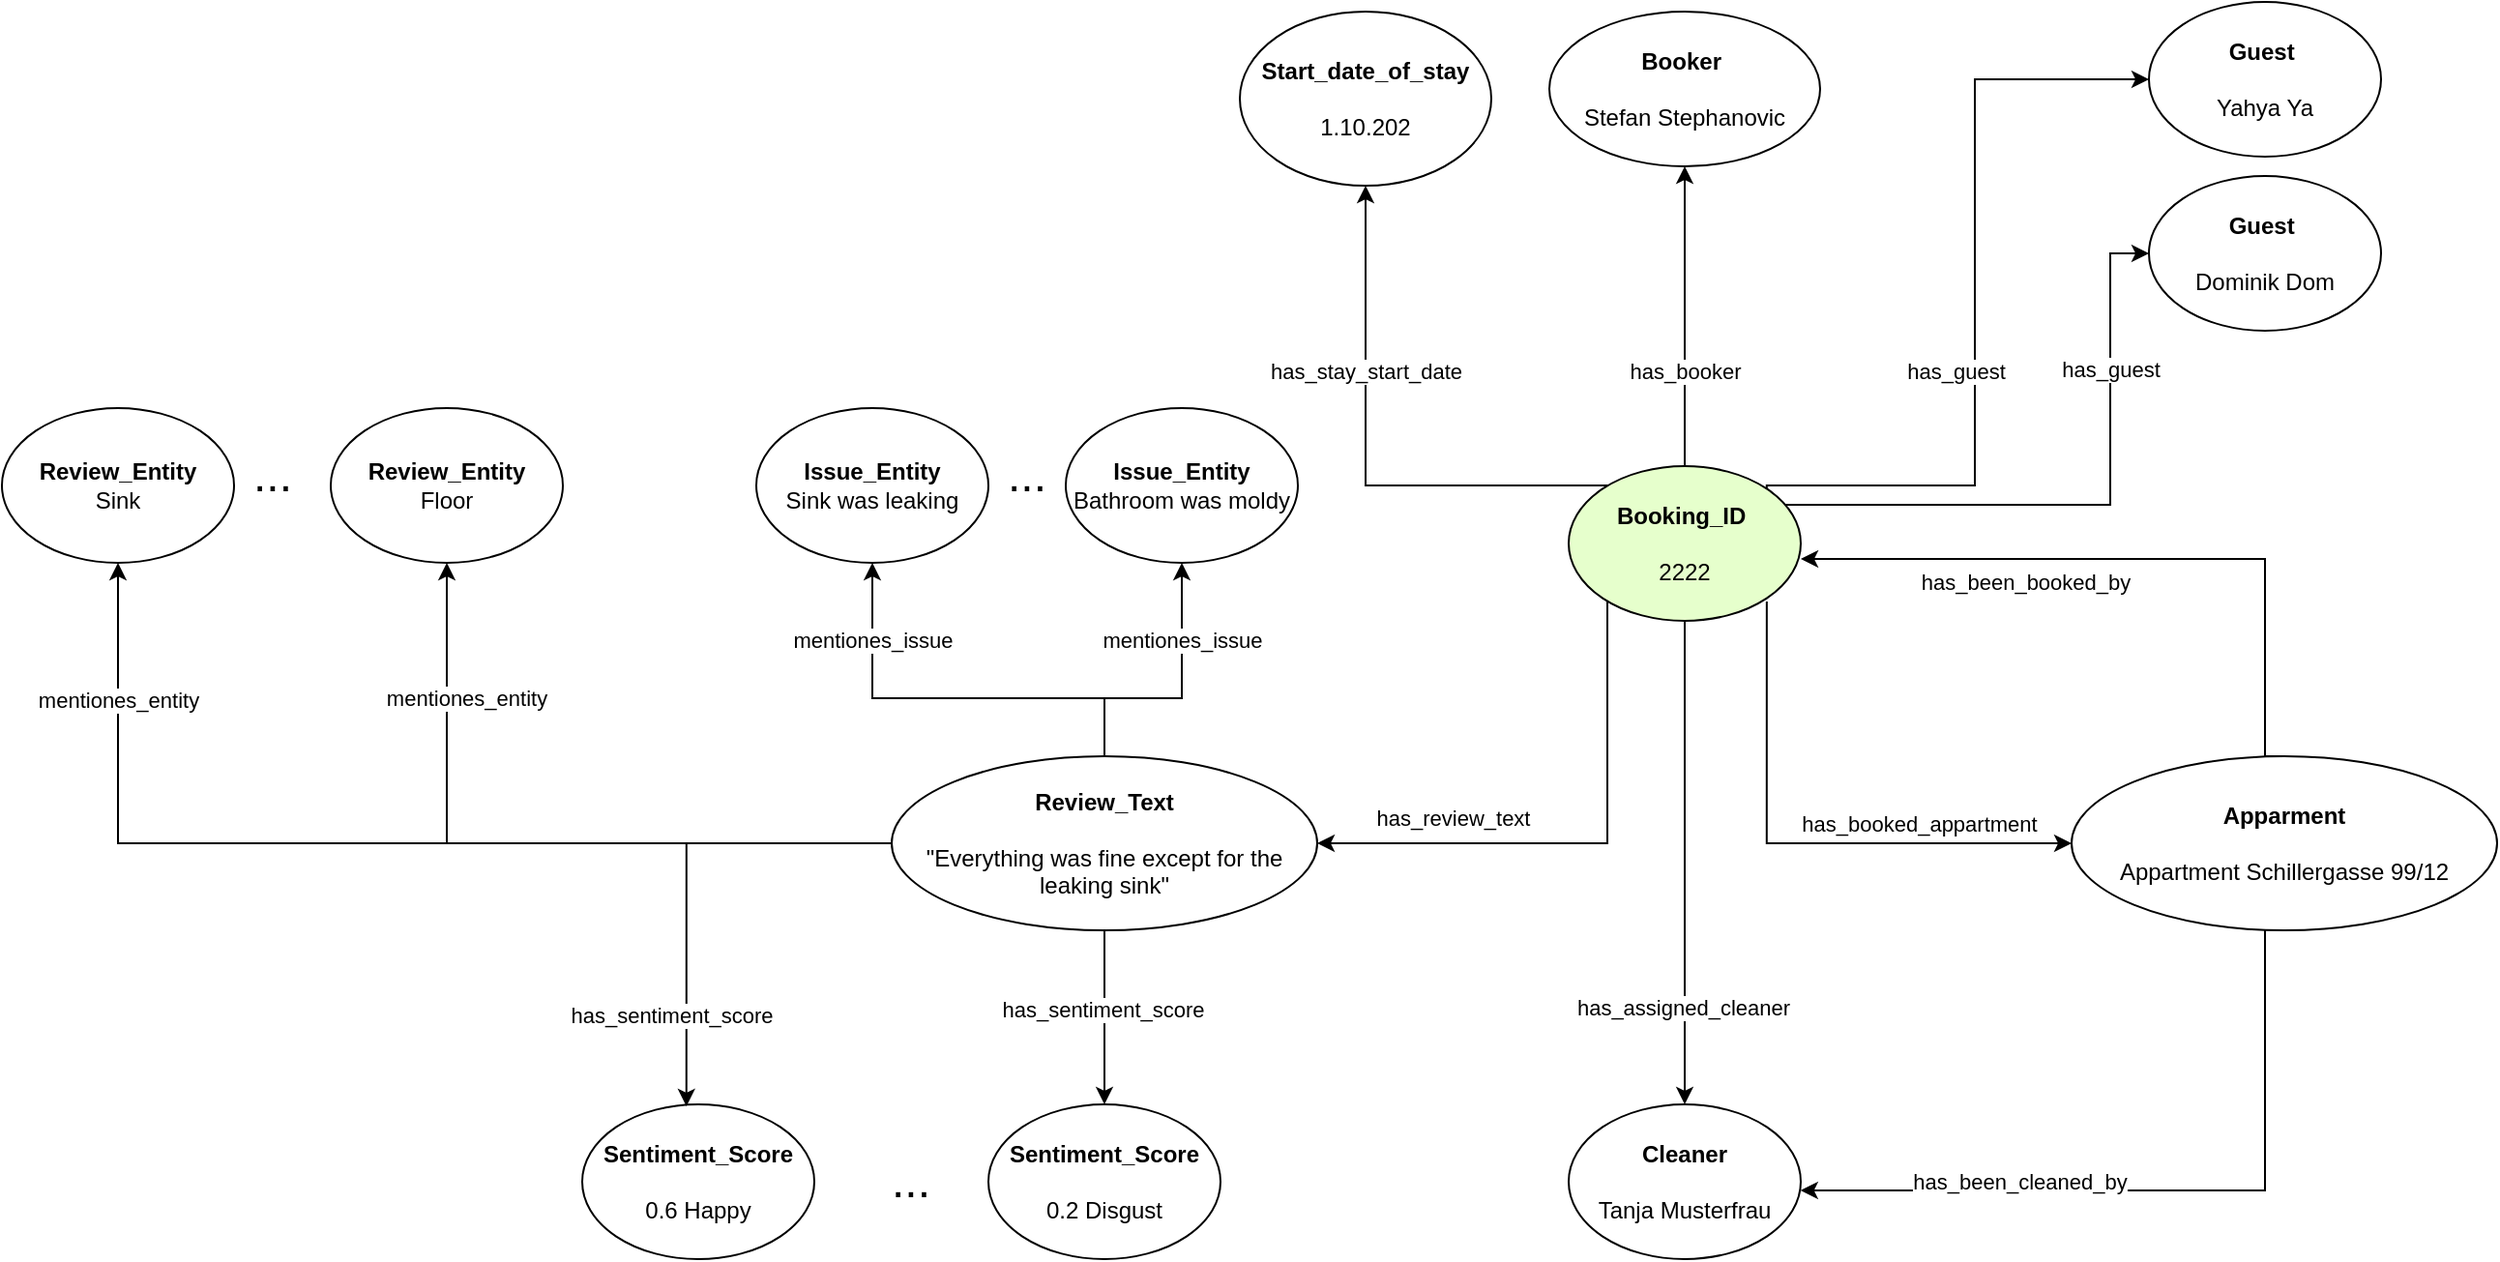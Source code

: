 <mxfile version="24.7.5" pages="2">
  <diagram name="Page-1" id="O2TSkYeKENQtHHceO6U9">
    <mxGraphModel dx="2478" dy="1061" grid="1" gridSize="10" guides="1" tooltips="1" connect="1" arrows="1" fold="1" page="1" pageScale="1" pageWidth="827" pageHeight="1169" math="0" shadow="0">
      <root>
        <mxCell id="0" />
        <mxCell id="1" parent="0" />
        <mxCell id="Nqe4G74S5Q0CVfayF0zi-5" style="edgeStyle=orthogonalEdgeStyle;rounded=0;orthogonalLoop=1;jettySize=auto;html=1;exitX=1;exitY=0.5;exitDx=0;exitDy=0;" parent="1" target="Nqe4G74S5Q0CVfayF0zi-6" edge="1">
          <mxGeometry relative="1" as="geometry">
            <mxPoint x="620.0" y="480" as="targetPoint" />
            <mxPoint x="450" y="630" as="sourcePoint" />
            <Array as="points">
              <mxPoint x="450" y="610" />
              <mxPoint x="660" y="610" />
              <mxPoint x="660" y="480" />
            </Array>
          </mxGeometry>
        </mxCell>
        <mxCell id="Nqe4G74S5Q0CVfayF0zi-7" value="has_guest" style="edgeLabel;html=1;align=center;verticalAlign=middle;resizable=0;points=[];" parent="Nqe4G74S5Q0CVfayF0zi-5" vertex="1" connectable="0">
          <mxGeometry x="0.188" y="2" relative="1" as="geometry">
            <mxPoint x="4" y="-68" as="offset" />
          </mxGeometry>
        </mxCell>
        <mxCell id="Nqe4G74S5Q0CVfayF0zi-12" style="edgeStyle=orthogonalEdgeStyle;rounded=0;orthogonalLoop=1;jettySize=auto;html=1;exitX=1;exitY=0;exitDx=0;exitDy=0;entryX=0;entryY=0.5;entryDx=0;entryDy=0;" parent="1" source="Nqe4G74S5Q0CVfayF0zi-1" target="Nqe4G74S5Q0CVfayF0zi-11" edge="1">
          <mxGeometry relative="1" as="geometry">
            <Array as="points">
              <mxPoint x="482" y="600" />
              <mxPoint x="590" y="600" />
              <mxPoint x="590" y="390" />
            </Array>
          </mxGeometry>
        </mxCell>
        <mxCell id="Nqe4G74S5Q0CVfayF0zi-13" value="has_guest" style="edgeLabel;html=1;align=center;verticalAlign=middle;resizable=0;points=[];" parent="Nqe4G74S5Q0CVfayF0zi-12" vertex="1" connectable="0">
          <mxGeometry x="0.244" y="2" relative="1" as="geometry">
            <mxPoint x="-8" y="86" as="offset" />
          </mxGeometry>
        </mxCell>
        <mxCell id="Nqe4G74S5Q0CVfayF0zi-22" style="edgeStyle=orthogonalEdgeStyle;rounded=0;orthogonalLoop=1;jettySize=auto;html=1;exitX=0.5;exitY=1;exitDx=0;exitDy=0;entryX=1;entryY=0.5;entryDx=0;entryDy=0;" parent="1" source="Nqe4G74S5Q0CVfayF0zi-1" target="Nqe4G74S5Q0CVfayF0zi-21" edge="1">
          <mxGeometry relative="1" as="geometry">
            <Array as="points">
              <mxPoint x="440" y="650" />
              <mxPoint x="400" y="650" />
              <mxPoint x="400" y="785" />
            </Array>
          </mxGeometry>
        </mxCell>
        <mxCell id="Nqe4G74S5Q0CVfayF0zi-23" value="has_review_text" style="edgeLabel;html=1;align=center;verticalAlign=middle;resizable=0;points=[];" parent="Nqe4G74S5Q0CVfayF0zi-22" vertex="1" connectable="0">
          <mxGeometry x="0.08" y="1" relative="1" as="geometry">
            <mxPoint x="-81" y="-5" as="offset" />
          </mxGeometry>
        </mxCell>
        <mxCell id="Nqe4G74S5Q0CVfayF0zi-3" style="edgeStyle=orthogonalEdgeStyle;rounded=0;orthogonalLoop=1;jettySize=auto;html=1;" parent="1" source="Nqe4G74S5Q0CVfayF0zi-1" target="Nqe4G74S5Q0CVfayF0zi-2" edge="1">
          <mxGeometry relative="1" as="geometry" />
        </mxCell>
        <mxCell id="Nqe4G74S5Q0CVfayF0zi-4" value="has_booker" style="edgeLabel;html=1;align=center;verticalAlign=middle;resizable=0;points=[];" parent="Nqe4G74S5Q0CVfayF0zi-3" vertex="1" connectable="0">
          <mxGeometry y="1" relative="1" as="geometry">
            <mxPoint x="1" y="28" as="offset" />
          </mxGeometry>
        </mxCell>
        <mxCell id="Nqe4G74S5Q0CVfayF0zi-2" value="&lt;b&gt;Booker&amp;nbsp;&lt;/b&gt;&lt;div&gt;&lt;br&gt;&lt;/div&gt;&lt;div&gt;Stefan Stephanovic&lt;/div&gt;" style="ellipse;whiteSpace=wrap;html=1;" parent="1" vertex="1">
          <mxGeometry x="370" y="355" width="140" height="80" as="geometry" />
        </mxCell>
        <mxCell id="Nqe4G74S5Q0CVfayF0zi-6" value="&lt;b&gt;Guest&lt;/b&gt;&amp;nbsp;&lt;div&gt;&lt;br&gt;&lt;/div&gt;&lt;div&gt;Dominik Dom&lt;/div&gt;" style="ellipse;whiteSpace=wrap;html=1;" parent="1" vertex="1">
          <mxGeometry x="680" y="440" width="120" height="80" as="geometry" />
        </mxCell>
        <mxCell id="Nqe4G74S5Q0CVfayF0zi-15" style="edgeStyle=orthogonalEdgeStyle;rounded=0;orthogonalLoop=1;jettySize=auto;html=1;exitX=0;exitY=0.5;exitDx=0;exitDy=0;entryX=0.5;entryY=1;entryDx=0;entryDy=0;" parent="1" source="Nqe4G74S5Q0CVfayF0zi-1" target="Nqe4G74S5Q0CVfayF0zi-14" edge="1">
          <mxGeometry relative="1" as="geometry">
            <Array as="points">
              <mxPoint x="400" y="630" />
              <mxPoint x="400" y="600" />
              <mxPoint x="275" y="600" />
            </Array>
          </mxGeometry>
        </mxCell>
        <mxCell id="Nqe4G74S5Q0CVfayF0zi-16" value="has_stay_start_date" style="edgeLabel;html=1;align=center;verticalAlign=middle;resizable=0;points=[];" parent="Nqe4G74S5Q0CVfayF0zi-15" vertex="1" connectable="0">
          <mxGeometry x="0.227" y="1" relative="1" as="geometry">
            <mxPoint x="1" y="-32" as="offset" />
          </mxGeometry>
        </mxCell>
        <mxCell id="Nqe4G74S5Q0CVfayF0zi-11" value="&lt;b&gt;Guest&amp;nbsp;&lt;/b&gt;&lt;div&gt;&lt;br&gt;&lt;/div&gt;&lt;div&gt;Yahya Ya&lt;/div&gt;" style="ellipse;whiteSpace=wrap;html=1;" parent="1" vertex="1">
          <mxGeometry x="680" y="350" width="120" height="80" as="geometry" />
        </mxCell>
        <mxCell id="Nqe4G74S5Q0CVfayF0zi-14" value="&lt;b&gt;Start_date_of_stay&lt;/b&gt;&lt;div&gt;&lt;br&gt;&lt;/div&gt;&lt;div&gt;1.10.202&lt;/div&gt;" style="ellipse;whiteSpace=wrap;html=1;" parent="1" vertex="1">
          <mxGeometry x="210" y="355" width="130" height="90" as="geometry" />
        </mxCell>
        <mxCell id="Nqe4G74S5Q0CVfayF0zi-27" style="edgeStyle=orthogonalEdgeStyle;rounded=0;orthogonalLoop=1;jettySize=auto;html=1;exitX=0.5;exitY=1;exitDx=0;exitDy=0;entryX=0.5;entryY=0;entryDx=0;entryDy=0;" parent="1" source="Nqe4G74S5Q0CVfayF0zi-21" target="Nqe4G74S5Q0CVfayF0zi-26" edge="1">
          <mxGeometry relative="1" as="geometry" />
        </mxCell>
        <mxCell id="Nqe4G74S5Q0CVfayF0zi-29" value="has_sentiment_score" style="edgeLabel;html=1;align=center;verticalAlign=middle;resizable=0;points=[];" parent="Nqe4G74S5Q0CVfayF0zi-27" vertex="1" connectable="0">
          <mxGeometry x="-0.098" y="-1" relative="1" as="geometry">
            <mxPoint as="offset" />
          </mxGeometry>
        </mxCell>
        <mxCell id="p7gnB-vaG53nMxyORbrQ-7" style="edgeStyle=orthogonalEdgeStyle;rounded=0;orthogonalLoop=1;jettySize=auto;html=1;exitX=0;exitY=0.5;exitDx=0;exitDy=0;entryX=0.5;entryY=1;entryDx=0;entryDy=0;" edge="1" parent="1" source="Nqe4G74S5Q0CVfayF0zi-21" target="p7gnB-vaG53nMxyORbrQ-6">
          <mxGeometry relative="1" as="geometry">
            <Array as="points">
              <mxPoint x="-200" y="785" />
            </Array>
          </mxGeometry>
        </mxCell>
        <mxCell id="p7gnB-vaG53nMxyORbrQ-8" value="mentiones_entity" style="edgeLabel;html=1;align=center;verticalAlign=middle;resizable=0;points=[];" vertex="1" connectable="0" parent="p7gnB-vaG53nMxyORbrQ-7">
          <mxGeometry x="0.396" y="1" relative="1" as="geometry">
            <mxPoint x="11" y="-43" as="offset" />
          </mxGeometry>
        </mxCell>
        <mxCell id="p7gnB-vaG53nMxyORbrQ-12" style="edgeStyle=orthogonalEdgeStyle;rounded=0;orthogonalLoop=1;jettySize=auto;html=1;exitX=0.5;exitY=0;exitDx=0;exitDy=0;" edge="1" parent="1" source="Nqe4G74S5Q0CVfayF0zi-21" target="p7gnB-vaG53nMxyORbrQ-9">
          <mxGeometry relative="1" as="geometry">
            <Array as="points">
              <mxPoint x="140" y="710" />
              <mxPoint x="20" y="710" />
            </Array>
          </mxGeometry>
        </mxCell>
        <mxCell id="p7gnB-vaG53nMxyORbrQ-14" value="mentiones_issue" style="edgeLabel;html=1;align=center;verticalAlign=middle;resizable=0;points=[];" vertex="1" connectable="0" parent="p7gnB-vaG53nMxyORbrQ-12">
          <mxGeometry x="0.709" y="-2" relative="1" as="geometry">
            <mxPoint x="-2" y="8" as="offset" />
          </mxGeometry>
        </mxCell>
        <mxCell id="p7gnB-vaG53nMxyORbrQ-13" style="edgeStyle=orthogonalEdgeStyle;rounded=0;orthogonalLoop=1;jettySize=auto;html=1;exitX=0.5;exitY=0;exitDx=0;exitDy=0;entryX=0.5;entryY=1;entryDx=0;entryDy=0;" edge="1" parent="1" source="Nqe4G74S5Q0CVfayF0zi-21" target="p7gnB-vaG53nMxyORbrQ-11">
          <mxGeometry relative="1" as="geometry">
            <Array as="points">
              <mxPoint x="140" y="710" />
              <mxPoint x="180" y="710" />
            </Array>
          </mxGeometry>
        </mxCell>
        <mxCell id="Nqe4G74S5Q0CVfayF0zi-21" value="&lt;b&gt;Review_Text&lt;/b&gt;&lt;div&gt;&lt;br&gt;&lt;/div&gt;&lt;div&gt;&quot;Everything was fine except for the leaking sink&quot;&lt;/div&gt;" style="ellipse;whiteSpace=wrap;html=1;" parent="1" vertex="1">
          <mxGeometry x="30" y="740" width="220" height="90" as="geometry" />
        </mxCell>
        <mxCell id="Nqe4G74S5Q0CVfayF0zi-24" value="&lt;b&gt;Sentiment_Score&lt;/b&gt;&lt;div&gt;&lt;br&gt;&lt;/div&gt;&lt;div&gt;0.6 Happy&lt;/div&gt;" style="ellipse;whiteSpace=wrap;html=1;" parent="1" vertex="1">
          <mxGeometry x="-130" y="920" width="120" height="80" as="geometry" />
        </mxCell>
        <mxCell id="Nqe4G74S5Q0CVfayF0zi-25" style="edgeStyle=orthogonalEdgeStyle;rounded=0;orthogonalLoop=1;jettySize=auto;html=1;entryX=0.449;entryY=0.012;entryDx=0;entryDy=0;entryPerimeter=0;" parent="1" source="Nqe4G74S5Q0CVfayF0zi-21" target="Nqe4G74S5Q0CVfayF0zi-24" edge="1">
          <mxGeometry relative="1" as="geometry" />
        </mxCell>
        <mxCell id="Nqe4G74S5Q0CVfayF0zi-28" value="has_sentiment_score" style="edgeLabel;html=1;align=center;verticalAlign=middle;resizable=0;points=[];" parent="Nqe4G74S5Q0CVfayF0zi-25" vertex="1" connectable="0">
          <mxGeometry x="-0.101" y="-1" relative="1" as="geometry">
            <mxPoint x="-7" y="86" as="offset" />
          </mxGeometry>
        </mxCell>
        <mxCell id="Nqe4G74S5Q0CVfayF0zi-26" value="&lt;b&gt;Sentiment_Score&lt;/b&gt;&lt;div&gt;&lt;br&gt;&lt;/div&gt;&lt;div&gt;0.2 Disgust&lt;/div&gt;" style="ellipse;whiteSpace=wrap;html=1;" parent="1" vertex="1">
          <mxGeometry x="80" y="920" width="120" height="80" as="geometry" />
        </mxCell>
        <mxCell id="Nqe4G74S5Q0CVfayF0zi-30" style="edgeStyle=orthogonalEdgeStyle;rounded=0;orthogonalLoop=1;jettySize=auto;html=1;exitX=1;exitY=1;exitDx=0;exitDy=0;entryX=0;entryY=0.5;entryDx=0;entryDy=0;" parent="1" target="Nqe4G74S5Q0CVfayF0zi-31" edge="1">
          <mxGeometry relative="1" as="geometry">
            <mxPoint x="686.291" y="771.72" as="targetPoint" />
            <mxPoint x="482.426" y="660.004" as="sourcePoint" />
            <Array as="points">
              <mxPoint x="482" y="785" />
            </Array>
          </mxGeometry>
        </mxCell>
        <mxCell id="Nqe4G74S5Q0CVfayF0zi-32" value="has_booked_appartment" style="edgeLabel;html=1;align=center;verticalAlign=middle;resizable=0;points=[];" parent="Nqe4G74S5Q0CVfayF0zi-30" vertex="1" connectable="0">
          <mxGeometry x="-0.142" y="1" relative="1" as="geometry">
            <mxPoint x="77" y="-6" as="offset" />
          </mxGeometry>
        </mxCell>
        <mxCell id="Nqe4G74S5Q0CVfayF0zi-34" style="edgeStyle=orthogonalEdgeStyle;rounded=0;orthogonalLoop=1;jettySize=auto;html=1;exitX=0.5;exitY=1;exitDx=0;exitDy=0;entryX=0.5;entryY=0;entryDx=0;entryDy=0;" parent="1" source="Nqe4G74S5Q0CVfayF0zi-1" target="Nqe4G74S5Q0CVfayF0zi-33" edge="1">
          <mxGeometry relative="1" as="geometry" />
        </mxCell>
        <mxCell id="Nqe4G74S5Q0CVfayF0zi-35" value="has_assigned_cleaner" style="edgeLabel;html=1;align=center;verticalAlign=middle;resizable=0;points=[];" parent="Nqe4G74S5Q0CVfayF0zi-34" vertex="1" connectable="0">
          <mxGeometry x="0.534" y="-1" relative="1" as="geometry">
            <mxPoint y="8" as="offset" />
          </mxGeometry>
        </mxCell>
        <mxCell id="Nqe4G74S5Q0CVfayF0zi-1" value="&lt;b&gt;Booking_ID&lt;/b&gt;&amp;nbsp;&lt;div&gt;&lt;br&gt;&lt;/div&gt;&lt;div&gt;2222&lt;/div&gt;" style="ellipse;whiteSpace=wrap;html=1;fillColor=#E6FFCC;" parent="1" vertex="1">
          <mxGeometry x="380" y="590" width="120" height="80" as="geometry" />
        </mxCell>
        <mxCell id="Nqe4G74S5Q0CVfayF0zi-33" value="&lt;b&gt;Cleaner&lt;/b&gt;&lt;div&gt;&lt;br&gt;&lt;/div&gt;&lt;div&gt;Tanja Musterfrau&lt;/div&gt;" style="ellipse;whiteSpace=wrap;html=1;" parent="1" vertex="1">
          <mxGeometry x="380" y="920" width="120" height="80" as="geometry" />
        </mxCell>
        <mxCell id="Nqe4G74S5Q0CVfayF0zi-36" style="edgeStyle=orthogonalEdgeStyle;rounded=0;orthogonalLoop=1;jettySize=auto;html=1;entryX=0.999;entryY=0.556;entryDx=0;entryDy=0;entryPerimeter=0;" parent="1" source="Nqe4G74S5Q0CVfayF0zi-31" target="Nqe4G74S5Q0CVfayF0zi-33" edge="1">
          <mxGeometry relative="1" as="geometry">
            <Array as="points">
              <mxPoint x="740" y="965" />
            </Array>
            <mxPoint x="672.218" y="824.78" as="sourcePoint" />
            <mxPoint x="500" y="975" as="targetPoint" />
          </mxGeometry>
        </mxCell>
        <mxCell id="Nqe4G74S5Q0CVfayF0zi-37" value="has_been_cleaned_by" style="edgeLabel;html=1;align=center;verticalAlign=middle;resizable=0;points=[];" parent="Nqe4G74S5Q0CVfayF0zi-36" vertex="1" connectable="0">
          <mxGeometry x="0.258" relative="1" as="geometry">
            <mxPoint x="-26" y="-5" as="offset" />
          </mxGeometry>
        </mxCell>
        <mxCell id="Nqe4G74S5Q0CVfayF0zi-31" value="&lt;b&gt;Apparment&lt;/b&gt;&lt;div&gt;&lt;b&gt;&lt;br&gt;&lt;/b&gt;&lt;/div&gt;&lt;div&gt;Appartment Schillergasse 99/12&lt;/div&gt;" style="ellipse;whiteSpace=wrap;html=1;" parent="1" vertex="1">
          <mxGeometry x="640" y="740" width="220" height="90" as="geometry" />
        </mxCell>
        <mxCell id="Nqe4G74S5Q0CVfayF0zi-38" style="edgeStyle=orthogonalEdgeStyle;rounded=0;orthogonalLoop=1;jettySize=auto;html=1;exitX=0.5;exitY=0;exitDx=0;exitDy=0;entryX=1;entryY=0.6;entryDx=0;entryDy=0;entryPerimeter=0;" parent="1" source="Nqe4G74S5Q0CVfayF0zi-31" target="Nqe4G74S5Q0CVfayF0zi-1" edge="1">
          <mxGeometry relative="1" as="geometry">
            <Array as="points">
              <mxPoint x="740" y="638" />
            </Array>
          </mxGeometry>
        </mxCell>
        <mxCell id="Nqe4G74S5Q0CVfayF0zi-39" value="has_been_booked_by" style="edgeLabel;html=1;align=center;verticalAlign=middle;resizable=0;points=[];" parent="Nqe4G74S5Q0CVfayF0zi-38" vertex="1" connectable="0">
          <mxGeometry x="0.343" y="1" relative="1" as="geometry">
            <mxPoint y="11" as="offset" />
          </mxGeometry>
        </mxCell>
        <mxCell id="p7gnB-vaG53nMxyORbrQ-4" style="edgeStyle=orthogonalEdgeStyle;rounded=0;orthogonalLoop=1;jettySize=auto;html=1;entryX=0.5;entryY=1;entryDx=0;entryDy=0;" edge="1" parent="1" source="Nqe4G74S5Q0CVfayF0zi-21" target="p7gnB-vaG53nMxyORbrQ-1">
          <mxGeometry relative="1" as="geometry" />
        </mxCell>
        <mxCell id="p7gnB-vaG53nMxyORbrQ-5" value="mentiones_entity" style="edgeLabel;html=1;align=center;verticalAlign=middle;resizable=0;points=[];" vertex="1" connectable="0" parent="p7gnB-vaG53nMxyORbrQ-4">
          <mxGeometry x="0.532" relative="1" as="geometry">
            <mxPoint y="-57" as="offset" />
          </mxGeometry>
        </mxCell>
        <mxCell id="p7gnB-vaG53nMxyORbrQ-1" value="&lt;div&gt;&lt;b&gt;Review_Entity&lt;/b&gt;&lt;/div&gt;&lt;div&gt;Sink&lt;/div&gt;" style="ellipse;whiteSpace=wrap;html=1;" vertex="1" parent="1">
          <mxGeometry x="-430" y="560" width="120" height="80" as="geometry" />
        </mxCell>
        <mxCell id="p7gnB-vaG53nMxyORbrQ-3" value="&lt;font style=&quot;font-size: 24px;&quot;&gt;...&lt;/font&gt;" style="text;html=1;align=center;verticalAlign=middle;whiteSpace=wrap;rounded=0;" vertex="1" parent="1">
          <mxGeometry x="10" y="945" width="60" height="30" as="geometry" />
        </mxCell>
        <mxCell id="p7gnB-vaG53nMxyORbrQ-6" value="&lt;div&gt;&lt;b&gt;Review_Entity&lt;/b&gt;&lt;/div&gt;&lt;div&gt;Floor&lt;/div&gt;" style="ellipse;whiteSpace=wrap;html=1;" vertex="1" parent="1">
          <mxGeometry x="-260" y="560" width="120" height="80" as="geometry" />
        </mxCell>
        <mxCell id="p7gnB-vaG53nMxyORbrQ-9" value="&lt;div&gt;&lt;b&gt;Issue_Entity&lt;/b&gt;&lt;br&gt;Sink was leaking&lt;/div&gt;" style="ellipse;whiteSpace=wrap;html=1;" vertex="1" parent="1">
          <mxGeometry x="-40" y="560" width="120" height="80" as="geometry" />
        </mxCell>
        <mxCell id="p7gnB-vaG53nMxyORbrQ-10" value="&lt;font style=&quot;font-size: 24px;&quot;&gt;...&lt;/font&gt;" style="text;html=1;align=center;verticalAlign=middle;whiteSpace=wrap;rounded=0;" vertex="1" parent="1">
          <mxGeometry x="-320" y="580" width="60" height="30" as="geometry" />
        </mxCell>
        <mxCell id="p7gnB-vaG53nMxyORbrQ-11" value="&lt;div&gt;&lt;b&gt;Issue_Entity&lt;/b&gt;&lt;br&gt;Bathroom was moldy&lt;/div&gt;" style="ellipse;whiteSpace=wrap;html=1;" vertex="1" parent="1">
          <mxGeometry x="120" y="560" width="120" height="80" as="geometry" />
        </mxCell>
        <mxCell id="p7gnB-vaG53nMxyORbrQ-15" value="mentiones_issue" style="edgeLabel;html=1;align=center;verticalAlign=middle;resizable=0;points=[];" vertex="1" connectable="0" parent="1">
          <mxGeometry x="180.002" y="680.0" as="geometry" />
        </mxCell>
        <mxCell id="p7gnB-vaG53nMxyORbrQ-16" value="&lt;font style=&quot;font-size: 24px;&quot;&gt;...&lt;/font&gt;" style="text;html=1;align=center;verticalAlign=middle;whiteSpace=wrap;rounded=0;" vertex="1" parent="1">
          <mxGeometry x="70" y="580" width="60" height="30" as="geometry" />
        </mxCell>
      </root>
    </mxGraphModel>
  </diagram>
  <diagram id="VE-13DGRABJsCpduXT2u" name="Page-2">
    <mxGraphModel dx="2368" dy="991" grid="1" gridSize="10" guides="1" tooltips="1" connect="1" arrows="1" fold="1" page="1" pageScale="1" pageWidth="827" pageHeight="1169" math="0" shadow="0">
      <root>
        <mxCell id="0" />
        <mxCell id="1" parent="0" />
        <mxCell id="aXj5S6OivqgxDXTwdGIT-12" style="edgeStyle=orthogonalEdgeStyle;rounded=0;orthogonalLoop=1;jettySize=auto;html=1;exitX=0.258;exitY=0.23;exitDx=0;exitDy=0;exitPerimeter=0;" edge="1" parent="1" source="KQFvsOyVXQEgElNk4HhX-1">
          <mxGeometry relative="1" as="geometry">
            <mxPoint x="407.19" y="692.5" as="sourcePoint" />
            <mxPoint x="339.999" y="590.0" as="targetPoint" />
            <Array as="points">
              <mxPoint x="487" y="693" />
              <mxPoint x="530" y="693" />
              <mxPoint x="530" y="660" />
              <mxPoint x="340" y="660" />
            </Array>
          </mxGeometry>
        </mxCell>
        <mxCell id="KQFvsOyVXQEgElNk4HhX-1" value="" style="ellipse;shape=cloud;whiteSpace=wrap;html=1;" parent="1" vertex="1">
          <mxGeometry x="305" y="600" width="705" height="410" as="geometry" />
        </mxCell>
        <mxCell id="aXj5S6OivqgxDXTwdGIT-16" style="edgeStyle=orthogonalEdgeStyle;rounded=0;orthogonalLoop=1;jettySize=auto;html=1;exitX=0.5;exitY=0;exitDx=0;exitDy=0;entryX=0.534;entryY=0.96;entryDx=0;entryDy=0;entryPerimeter=0;" edge="1" parent="1" source="KQFvsOyVXQEgElNk4HhX-2" target="3ZpWg2M9SMcvpFALvT5a-2">
          <mxGeometry relative="1" as="geometry">
            <mxPoint x="685.158" y="610" as="targetPoint" />
          </mxGeometry>
        </mxCell>
        <mxCell id="KQFvsOyVXQEgElNk4HhX-2" value="KG Core Node ABT" style="swimlane;whiteSpace=wrap;html=1;" parent="1" vertex="1">
          <mxGeometry x="610" y="730" width="150" height="70" as="geometry" />
        </mxCell>
        <mxCell id="KQFvsOyVXQEgElNk4HhX-4" style="edgeStyle=orthogonalEdgeStyle;rounded=0;orthogonalLoop=1;jettySize=auto;html=1;exitX=0.5;exitY=0;exitDx=0;exitDy=0;entryX=0.5;entryY=1;entryDx=0;entryDy=0;" parent="1" source="KQFvsOyVXQEgElNk4HhX-3" target="KQFvsOyVXQEgElNk4HhX-2" edge="1">
          <mxGeometry relative="1" as="geometry" />
        </mxCell>
        <mxCell id="KQFvsOyVXQEgElNk4HhX-3" value="Bookings" style="swimlane;whiteSpace=wrap;html=1;" parent="1" vertex="1">
          <mxGeometry x="550" y="850" width="80" height="70" as="geometry" />
        </mxCell>
        <mxCell id="KQFvsOyVXQEgElNk4HhX-5" value="&lt;font style=&quot;font-size: 24px;&quot;&gt;.....&amp;nbsp;&lt;/font&gt;" style="text;html=1;align=center;verticalAlign=middle;whiteSpace=wrap;rounded=0;" parent="1" vertex="1">
          <mxGeometry x="655" y="870" width="60" height="30" as="geometry" />
        </mxCell>
        <mxCell id="KQFvsOyVXQEgElNk4HhX-8" style="edgeStyle=orthogonalEdgeStyle;rounded=0;orthogonalLoop=1;jettySize=auto;html=1;exitX=0.5;exitY=0;exitDx=0;exitDy=0;entryX=0.5;entryY=1;entryDx=0;entryDy=0;" parent="1" source="KQFvsOyVXQEgElNk4HhX-6" target="KQFvsOyVXQEgElNk4HhX-2" edge="1">
          <mxGeometry relative="1" as="geometry" />
        </mxCell>
        <mxCell id="KQFvsOyVXQEgElNk4HhX-6" value="Cleaning" style="swimlane;whiteSpace=wrap;html=1;" parent="1" vertex="1">
          <mxGeometry x="740" y="850" width="80" height="70" as="geometry" />
        </mxCell>
        <mxCell id="KQFvsOyVXQEgElNk4HhX-9" value="&lt;font style=&quot;font-size: 24px;&quot;&gt;AWS RDS&lt;/font&gt;" style="text;html=1;align=center;verticalAlign=middle;whiteSpace=wrap;rounded=0;" parent="1" vertex="1">
          <mxGeometry x="430" y="760" width="60" height="30" as="geometry" />
        </mxCell>
        <mxCell id="KQFvsOyVXQEgElNk4HhX-29" style="edgeStyle=orthogonalEdgeStyle;rounded=0;orthogonalLoop=1;jettySize=auto;html=1;exitX=0.5;exitY=0;exitDx=0;exitDy=0;entryX=0.5;entryY=1;entryDx=0;entryDy=0;" parent="1" source="KQFvsOyVXQEgElNk4HhX-21" target="KQFvsOyVXQEgElNk4HhX-10" edge="1">
          <mxGeometry relative="1" as="geometry" />
        </mxCell>
        <mxCell id="KQFvsOyVXQEgElNk4HhX-21" value="Adapter" style="rounded=0;whiteSpace=wrap;html=1;" parent="1" vertex="1">
          <mxGeometry x="620" y="540" width="120" height="40" as="geometry" />
        </mxCell>
        <mxCell id="KQFvsOyVXQEgElNk4HhX-31" value="&lt;font style=&quot;font-size: 18px;&quot;&gt;&lt;br&gt;&lt;br&gt;&lt;br&gt;Presentation Layer&amp;nbsp;&lt;/font&gt;&lt;div&gt;&lt;font style=&quot;font-size: 18px;&quot;&gt;Graph based ML&lt;/font&gt;&lt;/div&gt;" style="rounded=1;whiteSpace=wrap;html=1;fillColor=#E6FFCC;" parent="1" vertex="1">
          <mxGeometry x="581.25" y="140" width="197.5" height="140" as="geometry" />
        </mxCell>
        <mxCell id="KQFvsOyVXQEgElNk4HhX-32" style="edgeStyle=orthogonalEdgeStyle;rounded=0;orthogonalLoop=1;jettySize=auto;html=1;exitX=0.5;exitY=0;exitDx=0;exitDy=0;entryX=0.5;entryY=1;entryDx=0;entryDy=0;" parent="1" source="KQFvsOyVXQEgElNk4HhX-10" target="KQFvsOyVXQEgElNk4HhX-31" edge="1">
          <mxGeometry relative="1" as="geometry" />
        </mxCell>
        <mxCell id="sxyZY2Va4a9q1bzte1GY-4" style="edgeStyle=orthogonalEdgeStyle;rounded=0;orthogonalLoop=1;jettySize=auto;html=1;exitX=0.55;exitY=0.95;exitDx=0;exitDy=0;exitPerimeter=0;entryX=0.5;entryY=0;entryDx=0;entryDy=0;" parent="1" source="sxyZY2Va4a9q1bzte1GY-1" target="sxyZY2Va4a9q1bzte1GY-3" edge="1">
          <mxGeometry relative="1" as="geometry">
            <Array as="points">
              <mxPoint x="557" y="1170" />
              <mxPoint x="502" y="1170" />
            </Array>
          </mxGeometry>
        </mxCell>
        <mxCell id="sxyZY2Va4a9q1bzte1GY-6" style="edgeStyle=orthogonalEdgeStyle;rounded=0;orthogonalLoop=1;jettySize=auto;html=1;exitX=0.4;exitY=0.1;exitDx=0;exitDy=0;exitPerimeter=0;entryX=0.5;entryY=1;entryDx=0;entryDy=0;" parent="1" source="sxyZY2Va4a9q1bzte1GY-1" target="KQFvsOyVXQEgElNk4HhX-3" edge="1">
          <mxGeometry relative="1" as="geometry">
            <Array as="points">
              <mxPoint x="590" y="1115" />
            </Array>
          </mxGeometry>
        </mxCell>
        <mxCell id="sxyZY2Va4a9q1bzte1GY-3" value="KROSS API&amp;nbsp;" style="swimlane;whiteSpace=wrap;html=1;" parent="1" vertex="1">
          <mxGeometry x="422.5" y="1220" width="160" height="98" as="geometry" />
        </mxCell>
        <mxCell id="sxyZY2Va4a9q1bzte1GY-23" value="" style="sketch=0;points=[[0,0,0],[0.25,0,0],[0.5,0,0],[0.75,0,0],[1,0,0],[0,1,0],[0.25,1,0],[0.5,1,0],[0.75,1,0],[1,1,0],[0,0.25,0],[0,0.5,0],[0,0.75,0],[1,0.25,0],[1,0.5,0],[1,0.75,0]];outlineConnect=0;fontColor=#232F3E;fillColor=#ED7100;strokeColor=#ffffff;dashed=0;verticalLabelPosition=bottom;verticalAlign=top;align=center;html=1;fontSize=12;fontStyle=0;aspect=fixed;shape=mxgraph.aws4.resourceIcon;resIcon=mxgraph.aws4.ec2;" parent="sxyZY2Va4a9q1bzte1GY-3" vertex="1">
          <mxGeometry x="47.5" y="40" width="50" height="50" as="geometry" />
        </mxCell>
        <mxCell id="sxyZY2Va4a9q1bzte1GY-18" value="" style="group" parent="1" vertex="1" connectable="0">
          <mxGeometry x="414" y="1000" width="260" height="150" as="geometry" />
        </mxCell>
        <mxCell id="sxyZY2Va4a9q1bzte1GY-1" value="&lt;b&gt;AWS Lamda&lt;/b&gt;" style="ellipse;shape=cloud;whiteSpace=wrap;html=1;" parent="sxyZY2Va4a9q1bzte1GY-18" vertex="1">
          <mxGeometry width="260" height="150" as="geometry" />
        </mxCell>
        <mxCell id="sxyZY2Va4a9q1bzte1GY-7" value="Python Script" style="text;html=1;align=center;verticalAlign=middle;whiteSpace=wrap;rounded=0;" parent="sxyZY2Va4a9q1bzte1GY-18" vertex="1">
          <mxGeometry x="106" y="90" width="60" height="30" as="geometry" />
        </mxCell>
        <mxCell id="sxyZY2Va4a9q1bzte1GY-12" value="" style="sketch=0;points=[[0,0,0],[0.25,0,0],[0.5,0,0],[0.75,0,0],[1,0,0],[0,1,0],[0.25,1,0],[0.5,1,0],[0.75,1,0],[1,1,0],[0,0.25,0],[0,0.5,0],[0,0.75,0],[1,0.25,0],[1,0.5,0],[1,0.75,0]];outlineConnect=0;fontColor=#232F3E;fillColor=#ED7100;strokeColor=#ffffff;dashed=0;verticalLabelPosition=bottom;verticalAlign=top;align=center;html=1;fontSize=12;fontStyle=0;aspect=fixed;shape=mxgraph.aws4.resourceIcon;resIcon=mxgraph.aws4.lambda;" parent="sxyZY2Va4a9q1bzte1GY-18" vertex="1">
          <mxGeometry x="115" y="30" width="30" height="30" as="geometry" />
        </mxCell>
        <mxCell id="sxyZY2Va4a9q1bzte1GY-19" value="" style="group" parent="1" vertex="1" connectable="0">
          <mxGeometry x="715" y="1000" width="260" height="150" as="geometry" />
        </mxCell>
        <mxCell id="sxyZY2Va4a9q1bzte1GY-27" style="edgeStyle=orthogonalEdgeStyle;rounded=0;orthogonalLoop=1;jettySize=auto;html=1;exitX=0.25;exitY=0.25;exitDx=0;exitDy=0;exitPerimeter=0;" parent="sxyZY2Va4a9q1bzte1GY-19" source="sxyZY2Va4a9q1bzte1GY-20" edge="1">
          <mxGeometry relative="1" as="geometry">
            <mxPoint x="65" y="-80" as="targetPoint" />
          </mxGeometry>
        </mxCell>
        <mxCell id="sxyZY2Va4a9q1bzte1GY-20" value="&lt;b&gt;AWS Lamda&lt;/b&gt;" style="ellipse;shape=cloud;whiteSpace=wrap;html=1;" parent="sxyZY2Va4a9q1bzte1GY-19" vertex="1">
          <mxGeometry width="260" height="150" as="geometry" />
        </mxCell>
        <mxCell id="sxyZY2Va4a9q1bzte1GY-21" value="Python Script" style="text;html=1;align=center;verticalAlign=middle;whiteSpace=wrap;rounded=0;" parent="sxyZY2Va4a9q1bzte1GY-19" vertex="1">
          <mxGeometry x="100" y="90" width="60" height="30" as="geometry" />
        </mxCell>
        <mxCell id="sxyZY2Va4a9q1bzte1GY-22" value="" style="sketch=0;points=[[0,0,0],[0.25,0,0],[0.5,0,0],[0.75,0,0],[1,0,0],[0,1,0],[0.25,1,0],[0.5,1,0],[0.75,1,0],[1,1,0],[0,0.25,0],[0,0.5,0],[0,0.75,0],[1,0.25,0],[1,0.5,0],[1,0.75,0]];outlineConnect=0;fontColor=#232F3E;fillColor=#ED7100;strokeColor=#ffffff;dashed=0;verticalLabelPosition=bottom;verticalAlign=top;align=center;html=1;fontSize=12;fontStyle=0;aspect=fixed;shape=mxgraph.aws4.resourceIcon;resIcon=mxgraph.aws4.lambda;" parent="sxyZY2Va4a9q1bzte1GY-19" vertex="1">
          <mxGeometry x="112" y="30" width="30" height="30" as="geometry" />
        </mxCell>
        <mxCell id="sxyZY2Va4a9q1bzte1GY-24" value="TimeTac API&amp;nbsp;" style="swimlane;whiteSpace=wrap;html=1;" parent="1" vertex="1">
          <mxGeometry x="860" y="1220" width="160" height="98" as="geometry" />
        </mxCell>
        <mxCell id="sxyZY2Va4a9q1bzte1GY-25" value="" style="sketch=0;points=[[0,0,0],[0.25,0,0],[0.5,0,0],[0.75,0,0],[1,0,0],[0,1,0],[0.25,1,0],[0.5,1,0],[0.75,1,0],[1,1,0],[0,0.25,0],[0,0.5,0],[0,0.75,0],[1,0.25,0],[1,0.5,0],[1,0.75,0]];outlineConnect=0;fontColor=#232F3E;fillColor=#ED7100;strokeColor=#ffffff;dashed=0;verticalLabelPosition=bottom;verticalAlign=top;align=center;html=1;fontSize=12;fontStyle=0;aspect=fixed;shape=mxgraph.aws4.resourceIcon;resIcon=mxgraph.aws4.ec2;" parent="sxyZY2Va4a9q1bzte1GY-24" vertex="1">
          <mxGeometry x="47.5" y="40" width="50" height="50" as="geometry" />
        </mxCell>
        <mxCell id="sxyZY2Va4a9q1bzte1GY-26" style="edgeStyle=orthogonalEdgeStyle;rounded=0;orthogonalLoop=1;jettySize=auto;html=1;exitX=0.55;exitY=0.95;exitDx=0;exitDy=0;entryX=0.5;entryY=0;entryDx=0;entryDy=0;exitPerimeter=0;" parent="1" source="sxyZY2Va4a9q1bzte1GY-20" target="sxyZY2Va4a9q1bzte1GY-24" edge="1">
          <mxGeometry relative="1" as="geometry">
            <Array as="points">
              <mxPoint x="863" y="1170" />
              <mxPoint x="940" y="1170" />
            </Array>
          </mxGeometry>
        </mxCell>
        <mxCell id="3ZpWg2M9SMcvpFALvT5a-1" value="" style="sketch=0;points=[[0,0,0],[0.25,0,0],[0.5,0,0],[0.75,0,0],[1,0,0],[0,1,0],[0.25,1,0],[0.5,1,0],[0.75,1,0],[1,1,0],[0,0.25,0],[0,0.5,0],[0,0.75,0],[1,0.25,0],[1,0.5,0],[1,0.75,0]];outlineConnect=0;fontColor=#232F3E;fillColor=#C925D1;strokeColor=#ffffff;dashed=0;verticalLabelPosition=bottom;verticalAlign=top;align=center;html=1;fontSize=12;fontStyle=0;aspect=fixed;shape=mxgraph.aws4.resourceIcon;resIcon=mxgraph.aws4.rds;" parent="1" vertex="1">
          <mxGeometry x="435" y="830" width="50" height="50" as="geometry" />
        </mxCell>
        <mxCell id="aXj5S6OivqgxDXTwdGIT-4" style="edgeStyle=orthogonalEdgeStyle;rounded=0;orthogonalLoop=1;jettySize=auto;html=1;exitX=1;exitY=0.5;exitDx=0;exitDy=0;entryX=0;entryY=0.5;entryDx=0;entryDy=0;" edge="1" parent="1" source="3ZpWg2M9SMcvpFALvT5a-2" target="aXj5S6OivqgxDXTwdGIT-1">
          <mxGeometry relative="1" as="geometry" />
        </mxCell>
        <mxCell id="3ZpWg2M9SMcvpFALvT5a-2" value="&lt;font style=&quot;font-size: 18px;&quot;&gt;KG Adapter&lt;/font&gt;" style="rounded=1;whiteSpace=wrap;html=1;" parent="1" vertex="1">
          <mxGeometry x="580" y="510" width="197.5" height="90" as="geometry" />
        </mxCell>
        <mxCell id="aXj5S6OivqgxDXTwdGIT-5" style="edgeStyle=orthogonalEdgeStyle;rounded=0;orthogonalLoop=1;jettySize=auto;html=1;exitX=0.5;exitY=0;exitDx=0;exitDy=0;entryX=1;entryY=0.5;entryDx=0;entryDy=0;" edge="1" parent="1" source="aXj5S6OivqgxDXTwdGIT-1" target="KQFvsOyVXQEgElNk4HhX-10">
          <mxGeometry relative="1" as="geometry" />
        </mxCell>
        <mxCell id="aXj5S6OivqgxDXTwdGIT-1" value="&lt;font style=&quot;font-size: 18px;&quot;&gt;Review Processor&lt;/font&gt;" style="rounded=1;whiteSpace=wrap;html=1;" vertex="1" parent="1">
          <mxGeometry x="866.25" y="510" width="197.5" height="90" as="geometry" />
        </mxCell>
        <mxCell id="aXj5S6OivqgxDXTwdGIT-7" value="&lt;font style=&quot;font-size: 18px;&quot;&gt;&lt;br&gt;&lt;br&gt;&lt;br&gt;Presentation Layer&amp;nbsp;&lt;br&gt;Classic ML&lt;/font&gt;" style="rounded=1;whiteSpace=wrap;html=1;fillColor=#E6FFCC;" vertex="1" parent="1">
          <mxGeometry x="241.5" y="140" width="197.5" height="140" as="geometry" />
        </mxCell>
        <mxCell id="aXj5S6OivqgxDXTwdGIT-13" style="edgeStyle=orthogonalEdgeStyle;rounded=0;orthogonalLoop=1;jettySize=auto;html=1;exitX=0.5;exitY=0;exitDx=0;exitDy=0;entryX=0.5;entryY=1;entryDx=0;entryDy=0;" edge="1" parent="1" source="aXj5S6OivqgxDXTwdGIT-10" target="aXj5S6OivqgxDXTwdGIT-11">
          <mxGeometry relative="1" as="geometry" />
        </mxCell>
        <mxCell id="aXj5S6OivqgxDXTwdGIT-15" style="edgeStyle=orthogonalEdgeStyle;rounded=0;orthogonalLoop=1;jettySize=auto;html=1;exitX=0;exitY=0.5;exitDx=0;exitDy=0;entryX=0.5;entryY=1;entryDx=0;entryDy=0;" edge="1" parent="1" source="aXj5S6OivqgxDXTwdGIT-10" target="aXj5S6OivqgxDXTwdGIT-14">
          <mxGeometry relative="1" as="geometry" />
        </mxCell>
        <mxCell id="aXj5S6OivqgxDXTwdGIT-10" value="&lt;font style=&quot;font-size: 18px;&quot;&gt;Classic ML Adapter&lt;/font&gt;" style="rounded=1;whiteSpace=wrap;html=1;" vertex="1" parent="1">
          <mxGeometry x="241.5" y="510" width="197.5" height="90" as="geometry" />
        </mxCell>
        <mxCell id="aXj5S6OivqgxDXTwdGIT-20" style="edgeStyle=orthogonalEdgeStyle;rounded=0;orthogonalLoop=1;jettySize=auto;html=1;exitX=0.5;exitY=0;exitDx=0;exitDy=0;entryX=0.5;entryY=1;entryDx=0;entryDy=0;" edge="1" parent="1" source="aXj5S6OivqgxDXTwdGIT-11" target="aXj5S6OivqgxDXTwdGIT-7">
          <mxGeometry relative="1" as="geometry">
            <Array as="points">
              <mxPoint x="341" y="320" />
              <mxPoint x="340" y="320" />
            </Array>
          </mxGeometry>
        </mxCell>
        <mxCell id="aXj5S6OivqgxDXTwdGIT-11" value="&lt;font style=&quot;font-size: 18px;&quot;&gt;ML Layer&lt;/font&gt;" style="rounded=1;whiteSpace=wrap;html=1;" vertex="1" parent="1">
          <mxGeometry x="241.5" y="360" width="197.5" height="90" as="geometry" />
        </mxCell>
        <mxCell id="aXj5S6OivqgxDXTwdGIT-14" value="&lt;div&gt;&lt;font style=&quot;font-size: 18px;&quot;&gt;&lt;br&gt;&lt;/font&gt;&lt;/div&gt;&lt;font style=&quot;font-size: 18px;&quot;&gt;&lt;div&gt;&lt;font style=&quot;font-size: 18px;&quot;&gt;&lt;br&gt;&lt;/font&gt;&lt;/div&gt;&lt;div&gt;&lt;font style=&quot;font-size: 18px;&quot;&gt;&lt;br&gt;&lt;/font&gt;&lt;/div&gt;Presentation Layer&amp;nbsp;&lt;br&gt;Statistical Dashboards&lt;/font&gt;" style="rounded=1;whiteSpace=wrap;html=1;fillColor=#E6FFCC;" vertex="1" parent="1">
          <mxGeometry x="-2.5" y="140" width="197.5" height="140" as="geometry" />
        </mxCell>
        <mxCell id="aXj5S6OivqgxDXTwdGIT-18" style="edgeStyle=orthogonalEdgeStyle;rounded=0;orthogonalLoop=1;jettySize=auto;html=1;exitX=0.5;exitY=1;exitDx=0;exitDy=0;entryX=0.88;entryY=0.27;entryDx=0;entryDy=0;entryPerimeter=0;" edge="1" parent="1" source="aXj5S6OivqgxDXTwdGIT-1" target="KQFvsOyVXQEgElNk4HhX-1">
          <mxGeometry relative="1" as="geometry">
            <Array as="points">
              <mxPoint x="966" y="660" />
              <mxPoint x="925" y="660" />
            </Array>
          </mxGeometry>
        </mxCell>
        <mxCell id="aXj5S6OivqgxDXTwdGIT-19" style="edgeStyle=orthogonalEdgeStyle;rounded=0;orthogonalLoop=1;jettySize=auto;html=1;exitX=1;exitY=0.5;exitDx=0;exitDy=0;entryX=0.343;entryY=0.104;entryDx=0;entryDy=0;entryPerimeter=0;" edge="1" parent="1" source="aXj5S6OivqgxDXTwdGIT-11" target="KQFvsOyVXQEgElNk4HhX-1">
          <mxGeometry relative="1" as="geometry" />
        </mxCell>
        <mxCell id="KQFvsOyVXQEgElNk4HhX-10" value="&lt;font style=&quot;font-size: 24px;&quot;&gt;NEO4j&lt;/font&gt;" style="rounded=1;whiteSpace=wrap;html=1;" parent="1" vertex="1">
          <mxGeometry x="582.5" y="350" width="195" height="110.0" as="geometry" />
        </mxCell>
        <mxCell id="KQFvsOyVXQEgElNk4HhX-23" style="edgeStyle=orthogonalEdgeStyle;rounded=0;orthogonalLoop=1;jettySize=auto;html=1;exitX=1;exitY=0.5;exitDx=0;exitDy=0;entryX=0;entryY=0.5;entryDx=0;entryDy=0;" parent="1" edge="1">
          <mxGeometry relative="1" as="geometry">
            <mxPoint x="599.548" y="432.33" as="sourcePoint" />
            <mxPoint x="745.003" y="432.33" as="targetPoint" />
          </mxGeometry>
        </mxCell>
        <mxCell id="KQFvsOyVXQEgElNk4HhX-11" value="" style="ellipse;whiteSpace=wrap;html=1;aspect=fixed;" parent="1" vertex="1">
          <mxGeometry x="587.919" y="426.336" width="11.628" height="11.628" as="geometry" />
        </mxCell>
        <mxCell id="KQFvsOyVXQEgElNk4HhX-12" value="" style="ellipse;whiteSpace=wrap;html=1;aspect=fixed;" parent="1" vertex="1">
          <mxGeometry x="745.373" y="427.336" width="11.628" height="11.628" as="geometry" />
        </mxCell>
        <mxCell id="KQFvsOyVXQEgElNk4HhX-24" style="edgeStyle=orthogonalEdgeStyle;rounded=0;orthogonalLoop=1;jettySize=auto;html=1;exitX=0;exitY=0.5;exitDx=0;exitDy=0;entryX=0.5;entryY=1;entryDx=0;entryDy=0;" parent="1" edge="1">
          <mxGeometry relative="1" as="geometry">
            <mxPoint x="662.369" y="450.002" as="sourcePoint" />
            <mxPoint x="593.733" y="438.154" as="targetPoint" />
            <Array as="points">
              <mxPoint x="662" y="450.19" />
              <mxPoint x="594" y="450.19" />
            </Array>
          </mxGeometry>
        </mxCell>
        <mxCell id="KQFvsOyVXQEgElNk4HhX-13" value="" style="ellipse;whiteSpace=wrap;html=1;aspect=fixed;" parent="1" vertex="1">
          <mxGeometry x="662.369" y="443.998" width="11.628" height="11.628" as="geometry" />
        </mxCell>
        <mxCell id="KQFvsOyVXQEgElNk4HhX-15" style="edgeStyle=orthogonalEdgeStyle;rounded=0;orthogonalLoop=1;jettySize=auto;html=1;exitX=0;exitY=0.5;exitDx=0;exitDy=0;entryX=0.5;entryY=0;entryDx=0;entryDy=0;" parent="1" source="KQFvsOyVXQEgElNk4HhX-14" target="KQFvsOyVXQEgElNk4HhX-11" edge="1">
          <mxGeometry relative="1" as="geometry">
            <Array as="points">
              <mxPoint x="594" y="384" />
              <mxPoint x="594" y="391" />
              <mxPoint x="594" y="391" />
            </Array>
          </mxGeometry>
        </mxCell>
        <mxCell id="KQFvsOyVXQEgElNk4HhX-14" value="" style="ellipse;whiteSpace=wrap;html=1;aspect=fixed;" parent="1" vertex="1">
          <mxGeometry x="608.369" y="378.371" width="11.628" height="11.628" as="geometry" />
        </mxCell>
        <mxCell id="aXj5S6OivqgxDXTwdGIT-21" value="" style="sketch=0;points=[[0,0,0],[0.25,0,0],[0.5,0,0],[0.75,0,0],[1,0,0],[0,1,0],[0.25,1,0],[0.5,1,0],[0.75,1,0],[1,1,0],[0,0.25,0],[0,0.5,0],[0,0.75,0],[1,0.25,0],[1,0.5,0],[1,0.75,0]];outlineConnect=0;fontColor=#232F3E;fillColor=#ED7100;strokeColor=#ffffff;dashed=0;verticalLabelPosition=bottom;verticalAlign=top;align=center;html=1;fontSize=12;fontStyle=0;aspect=fixed;shape=mxgraph.aws4.resourceIcon;resIcon=mxgraph.aws4.ec2;" vertex="1" parent="1">
          <mxGeometry x="70" y="160" width="50" height="50" as="geometry" />
        </mxCell>
        <mxCell id="aXj5S6OivqgxDXTwdGIT-22" value="" style="sketch=0;points=[[0,0,0],[0.25,0,0],[0.5,0,0],[0.75,0,0],[1,0,0],[0,1,0],[0.25,1,0],[0.5,1,0],[0.75,1,0],[1,1,0],[0,0.25,0],[0,0.5,0],[0,0.75,0],[1,0.25,0],[1,0.5,0],[1,0.75,0]];outlineConnect=0;fontColor=#232F3E;fillColor=#ED7100;strokeColor=#ffffff;dashed=0;verticalLabelPosition=bottom;verticalAlign=top;align=center;html=1;fontSize=12;fontStyle=0;aspect=fixed;shape=mxgraph.aws4.resourceIcon;resIcon=mxgraph.aws4.ec2;" vertex="1" parent="1">
          <mxGeometry x="316.25" y="160" width="50" height="50" as="geometry" />
        </mxCell>
        <mxCell id="aXj5S6OivqgxDXTwdGIT-23" value="" style="sketch=0;points=[[0,0,0],[0.25,0,0],[0.5,0,0],[0.75,0,0],[1,0,0],[0,1,0],[0.25,1,0],[0.5,1,0],[0.75,1,0],[1,1,0],[0,0.25,0],[0,0.5,0],[0,0.75,0],[1,0.25,0],[1,0.5,0],[1,0.75,0]];outlineConnect=0;fontColor=#232F3E;fillColor=#ED7100;strokeColor=#ffffff;dashed=0;verticalLabelPosition=bottom;verticalAlign=top;align=center;html=1;fontSize=12;fontStyle=0;aspect=fixed;shape=mxgraph.aws4.resourceIcon;resIcon=mxgraph.aws4.ec2;" vertex="1" parent="1">
          <mxGeometry x="655" y="160" width="50" height="50" as="geometry" />
        </mxCell>
        <mxCell id="aXj5S6OivqgxDXTwdGIT-25" value="" style="sketch=0;points=[[0,0,0],[0.25,0,0],[0.5,0,0],[0.75,0,0],[1,0,0],[0,1,0],[0.25,1,0],[0.5,1,0],[0.75,1,0],[1,1,0],[0,0.25,0],[0,0.5,0],[0,0.75,0],[1,0.25,0],[1,0.5,0],[1,0.75,0]];outlineConnect=0;fontColor=#232F3E;fillColor=#ED7100;strokeColor=#ffffff;dashed=0;verticalLabelPosition=bottom;verticalAlign=top;align=center;html=1;fontSize=12;fontStyle=0;aspect=fixed;shape=mxgraph.aws4.resourceIcon;resIcon=mxgraph.aws4.lambda;" vertex="1" parent="1">
          <mxGeometry x="330.25" y="520" width="20" height="20" as="geometry" />
        </mxCell>
        <mxCell id="aXj5S6OivqgxDXTwdGIT-26" value="" style="sketch=0;points=[[0,0,0],[0.25,0,0],[0.5,0,0],[0.75,0,0],[1,0,0],[0,1,0],[0.25,1,0],[0.5,1,0],[0.75,1,0],[1,1,0],[0,0.25,0],[0,0.5,0],[0,0.75,0],[1,0.25,0],[1,0.5,0],[1,0.75,0]];outlineConnect=0;fontColor=#232F3E;fillColor=#ED7100;strokeColor=#ffffff;dashed=0;verticalLabelPosition=bottom;verticalAlign=top;align=center;html=1;fontSize=12;fontStyle=0;aspect=fixed;shape=mxgraph.aws4.resourceIcon;resIcon=mxgraph.aws4.lambda;" vertex="1" parent="1">
          <mxGeometry x="668.75" y="520" width="20" height="20" as="geometry" />
        </mxCell>
        <mxCell id="aXj5S6OivqgxDXTwdGIT-27" value="" style="sketch=0;points=[[0,0,0],[0.25,0,0],[0.5,0,0],[0.75,0,0],[1,0,0],[0,1,0],[0.25,1,0],[0.5,1,0],[0.75,1,0],[1,1,0],[0,0.25,0],[0,0.5,0],[0,0.75,0],[1,0.25,0],[1,0.5,0],[1,0.75,0]];outlineConnect=0;fontColor=#232F3E;fillColor=#ED7100;strokeColor=#ffffff;dashed=0;verticalLabelPosition=bottom;verticalAlign=top;align=center;html=1;fontSize=12;fontStyle=0;aspect=fixed;shape=mxgraph.aws4.resourceIcon;resIcon=mxgraph.aws4.lambda;" vertex="1" parent="1">
          <mxGeometry x="331.25" y="370.0" width="20" height="20" as="geometry" />
        </mxCell>
        <mxCell id="aXj5S6OivqgxDXTwdGIT-28" value="" style="sketch=0;points=[[0,0,0],[0.25,0,0],[0.5,0,0],[0.75,0,0],[1,0,0],[0,1,0],[0.25,1,0],[0.5,1,0],[0.75,1,0],[1,1,0],[0,0.25,0],[0,0.5,0],[0,0.75,0],[1,0.25,0],[1,0.5,0],[1,0.75,0]];outlineConnect=0;fontColor=#232F3E;fillColor=#ED7100;strokeColor=#ffffff;dashed=0;verticalLabelPosition=bottom;verticalAlign=top;align=center;html=1;fontSize=12;fontStyle=0;aspect=fixed;shape=mxgraph.aws4.resourceIcon;resIcon=mxgraph.aws4.lambda;" vertex="1" parent="1">
          <mxGeometry x="955" y="525" width="20" height="20" as="geometry" />
        </mxCell>
      </root>
    </mxGraphModel>
  </diagram>
</mxfile>
